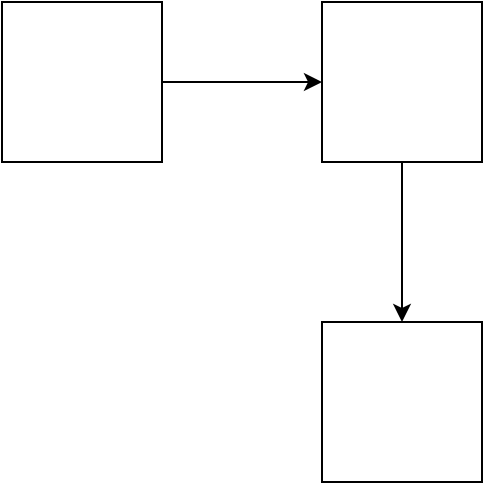 <mxfile version="13.0.1" type="github"><diagram id="cN4xDEybCjBausCF2dGS" name="Page-1"><mxGraphModel dx="1839" dy="898" grid="1" gridSize="10" guides="1" tooltips="1" connect="1" arrows="1" fold="1" page="1" pageScale="1" pageWidth="827" pageHeight="1169" math="0" shadow="0"><root><mxCell id="0"/><mxCell id="1" parent="0"/><mxCell id="cf7srG6oS6VqRvPAQ3Fb-4" value="" style="edgeStyle=orthogonalEdgeStyle;rounded=0;orthogonalLoop=1;jettySize=auto;html=1;" edge="1" parent="1" source="cf7srG6oS6VqRvPAQ3Fb-1" target="cf7srG6oS6VqRvPAQ3Fb-3"><mxGeometry relative="1" as="geometry"/></mxCell><mxCell id="cf7srG6oS6VqRvPAQ3Fb-1" value="" style="whiteSpace=wrap;html=1;aspect=fixed;" vertex="1" parent="1"><mxGeometry x="100" y="180" width="80" height="80" as="geometry"/></mxCell><mxCell id="cf7srG6oS6VqRvPAQ3Fb-6" value="" style="edgeStyle=orthogonalEdgeStyle;rounded=0;orthogonalLoop=1;jettySize=auto;html=1;" edge="1" parent="1" source="cf7srG6oS6VqRvPAQ3Fb-3" target="cf7srG6oS6VqRvPAQ3Fb-5"><mxGeometry relative="1" as="geometry"/></mxCell><mxCell id="cf7srG6oS6VqRvPAQ3Fb-3" value="" style="whiteSpace=wrap;html=1;aspect=fixed;" vertex="1" parent="1"><mxGeometry x="260" y="180" width="80" height="80" as="geometry"/></mxCell><mxCell id="cf7srG6oS6VqRvPAQ3Fb-5" value="" style="whiteSpace=wrap;html=1;aspect=fixed;" vertex="1" parent="1"><mxGeometry x="260" y="340" width="80" height="80" as="geometry"/></mxCell></root></mxGraphModel></diagram></mxfile>